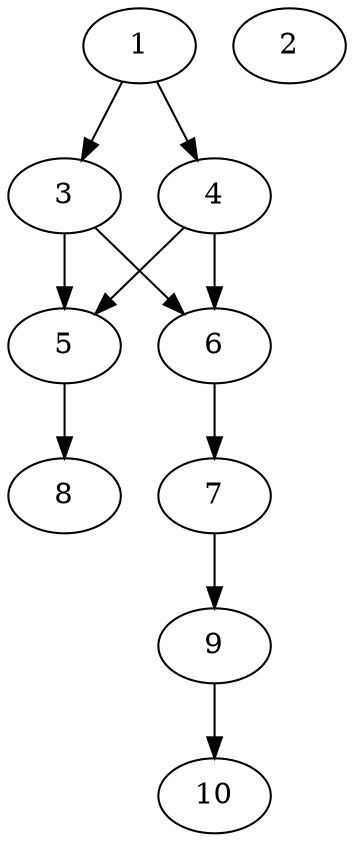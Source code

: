 // DAG automatically generated by daggen at Tue Aug  6 16:21:19 2019
// ./daggen --dot -n 10 --ccr 0.4 --fat 0.4 --regular 0.5 --density 0.7 --mindata 5242880 --maxdata 52428800 
digraph G {
  1 [size="72504320", alpha="0.19", expect_size="29001728"] 
  1 -> 3 [size ="29001728"]
  1 -> 4 [size ="29001728"]
  2 [size="50544640", alpha="0.06", expect_size="20217856"] 
  3 [size="52410880", alpha="0.16", expect_size="20964352"] 
  3 -> 5 [size ="20964352"]
  3 -> 6 [size ="20964352"]
  4 [size="119644160", alpha="0.17", expect_size="47857664"] 
  4 -> 5 [size ="47857664"]
  4 -> 6 [size ="47857664"]
  5 [size="16842240", alpha="0.07", expect_size="6736896"] 
  5 -> 8 [size ="6736896"]
  6 [size="30497280", alpha="0.13", expect_size="12198912"] 
  6 -> 7 [size ="12198912"]
  7 [size="129310720", alpha="0.11", expect_size="51724288"] 
  7 -> 9 [size ="51724288"]
  8 [size="39283200", alpha="0.01", expect_size="15713280"] 
  9 [size="17479680", alpha="0.11", expect_size="6991872"] 
  9 -> 10 [size ="6991872"]
  10 [size="119498240", alpha="0.18", expect_size="47799296"] 
}
